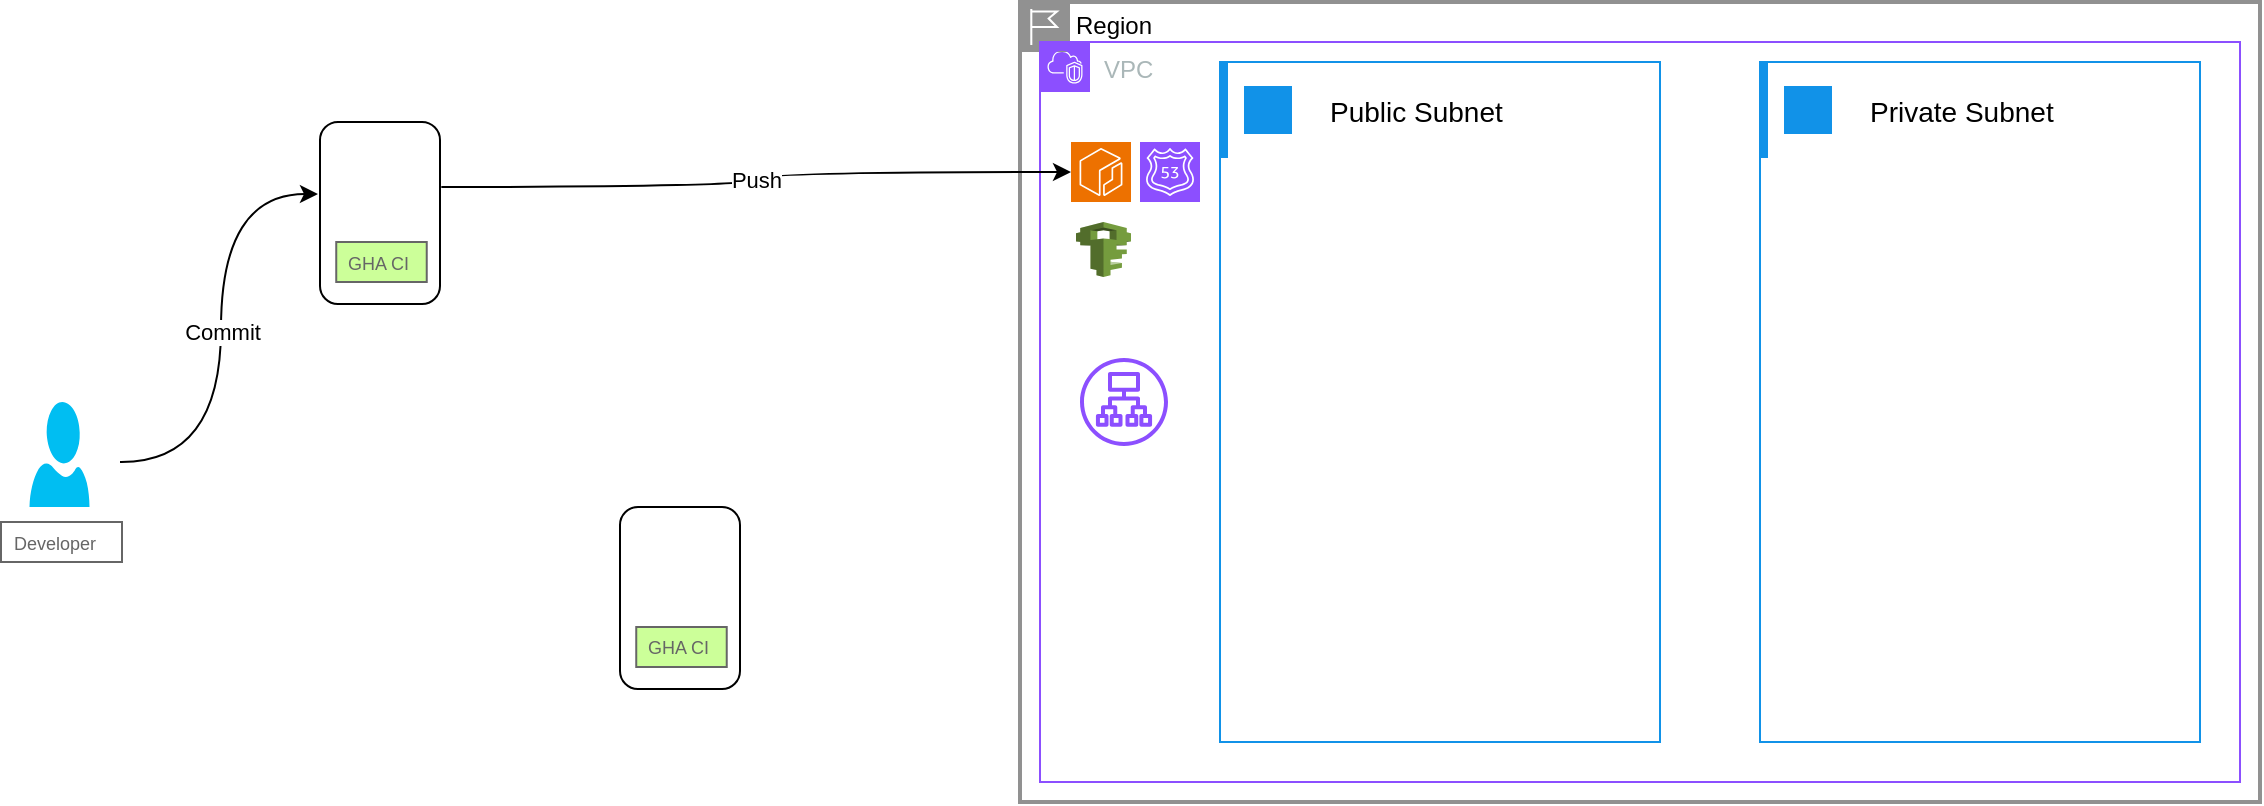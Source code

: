 <mxfile version="25.0.1">
  <diagram name="Page-1" id="5gYnpXYryD7DOzQnUEqz">
    <mxGraphModel dx="1434" dy="726" grid="1" gridSize="10" guides="1" tooltips="1" connect="1" arrows="1" fold="1" page="1" pageScale="1" pageWidth="2339" pageHeight="3300" math="0" shadow="0">
      <root>
        <mxCell id="0" />
        <mxCell id="1" parent="0" />
        <mxCell id="a26pxGn67UHz9VoN3ciq-1" value="" style="verticalLabelPosition=bottom;html=1;verticalAlign=top;align=center;strokeColor=none;fillColor=#00BEF2;shape=mxgraph.azure.user;" parent="1" vertex="1">
          <mxGeometry x="34.75" y="290" width="30" height="52.5" as="geometry" />
        </mxCell>
        <mxCell id="a26pxGn67UHz9VoN3ciq-8" value="Region" style="shape=mxgraph.ibm.box;prType=region;fontStyle=0;verticalAlign=top;align=left;spacingLeft=32;spacingTop=4;fillColor=none;rounded=0;whiteSpace=wrap;html=1;strokeColor=#919191;strokeWidth=2;dashed=0;container=1;spacing=-4;collapsible=0;expand=0;recursiveResize=0;" parent="1" vertex="1">
          <mxGeometry x="530" y="90" width="620" height="400" as="geometry" />
        </mxCell>
        <mxCell id="a26pxGn67UHz9VoN3ciq-17" value="" style="container=1;collapsible=0;expand=0;recursiveResize=0;html=1;whiteSpace=wrap;strokeColor=#1192E8;fillColor=none;strokeWidth=1" parent="a26pxGn67UHz9VoN3ciq-8" vertex="1">
          <mxGeometry x="370" y="30" width="220" height="340" as="geometry" />
        </mxCell>
        <mxCell id="a26pxGn67UHz9VoN3ciq-18" value="Private Subnet" style="shape=rect;fillColor=none;aspect=fixed;resizable=0;labelPosition=right;verticalLabelPosition=middle;align=left;verticalAlign=middle;strokeColor=none;part=1;spacingLeft=5;fontSize=14;" parent="a26pxGn67UHz9VoN3ciq-17" vertex="1">
          <mxGeometry width="48" height="48" relative="1" as="geometry" />
        </mxCell>
        <mxCell id="a26pxGn67UHz9VoN3ciq-19" value="" style="fillColor=#1192E8;shape=mxgraph.ibm_cloud.ibm-cloud--subnets;strokeColor=none;dashed=0;outlineConnect=0;html=1;labelPosition=center;verticalLabelPosition=bottom;verticalAlign=top;part=1;movable=0;resizable=0;rotatable=0;" parent="a26pxGn67UHz9VoN3ciq-18" vertex="1">
          <mxGeometry width="24" height="24" relative="1" as="geometry">
            <mxPoint x="12" y="12" as="offset" />
          </mxGeometry>
        </mxCell>
        <mxCell id="a26pxGn67UHz9VoN3ciq-20" value="" style="shape=rect;fillColor=#1192E8;aspect=fixed;resizable=0;labelPosition=right;verticalLabelPosition=middle;align=left;verticalAlign=middle;strokeColor=none;part=1;spacingLeft=5;fontSize=14;" parent="a26pxGn67UHz9VoN3ciq-17" vertex="1">
          <mxGeometry width="4" height="48" relative="1" as="geometry" />
        </mxCell>
        <mxCell id="a8FjTfae8KgfzMrMtj-Q-2" value="" style="sketch=0;outlineConnect=0;fontColor=#232F3E;fillColor=#759C3E;strokeColor=#ffffff;dashed=0;verticalLabelPosition=bottom;verticalAlign=top;align=center;html=1;fontSize=12;fontStyle=0;aspect=fixed;shape=mxgraph.aws3.iam;resIcon=mxgraph.aws4.route_53;gradientColor=none;" vertex="1" parent="a26pxGn67UHz9VoN3ciq-8">
          <mxGeometry x="28" y="110" width="27.5" height="27.5" as="geometry" />
        </mxCell>
        <mxCell id="a8FjTfae8KgfzMrMtj-Q-3" value="" style="sketch=0;points=[[0,0,0],[0.25,0,0],[0.5,0,0],[0.75,0,0],[1,0,0],[0,1,0],[0.25,1,0],[0.5,1,0],[0.75,1,0],[1,1,0],[0,0.25,0],[0,0.5,0],[0,0.75,0],[1,0.25,0],[1,0.5,0],[1,0.75,0]];outlineConnect=0;fontColor=#232F3E;fillColor=#8C4FFF;strokeColor=#ffffff;dashed=0;verticalLabelPosition=bottom;verticalAlign=top;align=center;html=1;fontSize=12;fontStyle=0;aspect=fixed;shape=mxgraph.aws4.resourceIcon;resIcon=mxgraph.aws4.route_53;" vertex="1" parent="a26pxGn67UHz9VoN3ciq-8">
          <mxGeometry x="60" y="70" width="30" height="30" as="geometry" />
        </mxCell>
        <mxCell id="a26pxGn67UHz9VoN3ciq-31" value="" style="sketch=0;points=[[0,0,0],[0.25,0,0],[0.5,0,0],[0.75,0,0],[1,0,0],[0,1,0],[0.25,1,0],[0.5,1,0],[0.75,1,0],[1,1,0],[0,0.25,0],[0,0.5,0],[0,0.75,0],[1,0.25,0],[1,0.5,0],[1,0.75,0]];outlineConnect=0;fontColor=#232F3E;fillColor=#ED7100;strokeColor=#ffffff;dashed=0;verticalLabelPosition=bottom;verticalAlign=top;align=center;html=1;fontSize=12;fontStyle=0;aspect=fixed;shape=mxgraph.aws4.resourceIcon;resIcon=mxgraph.aws4.ecr;" parent="a26pxGn67UHz9VoN3ciq-8" vertex="1">
          <mxGeometry x="25.5" y="70" width="30" height="30" as="geometry" />
        </mxCell>
        <mxCell id="a26pxGn67UHz9VoN3ciq-12" value="VPC" style="points=[[0,0],[0.25,0],[0.5,0],[0.75,0],[1,0],[1,0.25],[1,0.5],[1,0.75],[1,1],[0.75,1],[0.5,1],[0.25,1],[0,1],[0,0.75],[0,0.5],[0,0.25]];outlineConnect=0;gradientColor=none;html=1;whiteSpace=wrap;fontSize=12;fontStyle=0;container=1;pointerEvents=0;collapsible=0;recursiveResize=0;shape=mxgraph.aws4.group;grIcon=mxgraph.aws4.group_vpc2;strokeColor=#8C4FFF;fillColor=none;verticalAlign=top;align=left;spacingLeft=30;fontColor=#AAB7B8;dashed=0;" parent="1" vertex="1">
          <mxGeometry x="540" y="110" width="600" height="370" as="geometry" />
        </mxCell>
        <mxCell id="a26pxGn67UHz9VoN3ciq-28" value="" style="sketch=0;outlineConnect=0;fontColor=#232F3E;gradientColor=none;fillColor=#8C4FFF;strokeColor=none;dashed=0;verticalLabelPosition=bottom;verticalAlign=top;align=center;html=1;fontSize=12;fontStyle=0;aspect=fixed;pointerEvents=1;shape=mxgraph.aws4.application_load_balancer;" parent="a26pxGn67UHz9VoN3ciq-12" vertex="1">
          <mxGeometry x="20" y="158" width="44" height="44" as="geometry" />
        </mxCell>
        <mxCell id="a26pxGn67UHz9VoN3ciq-13" value="" style="container=1;collapsible=0;expand=0;recursiveResize=0;html=1;whiteSpace=wrap;strokeColor=#1192E8;fillColor=none;strokeWidth=1" parent="1" vertex="1">
          <mxGeometry x="630" y="120" width="220" height="340" as="geometry" />
        </mxCell>
        <mxCell id="a26pxGn67UHz9VoN3ciq-14" value="Public Subnet" style="shape=rect;fillColor=none;aspect=fixed;resizable=0;labelPosition=right;verticalLabelPosition=middle;align=left;verticalAlign=middle;strokeColor=none;part=1;spacingLeft=5;fontSize=14;" parent="a26pxGn67UHz9VoN3ciq-13" vertex="1">
          <mxGeometry width="48" height="48" relative="1" as="geometry" />
        </mxCell>
        <mxCell id="a26pxGn67UHz9VoN3ciq-15" value="" style="fillColor=#1192E8;shape=mxgraph.ibm_cloud.ibm-cloud--subnets;strokeColor=none;dashed=0;outlineConnect=0;html=1;labelPosition=center;verticalLabelPosition=bottom;verticalAlign=top;part=1;movable=0;resizable=0;rotatable=0;" parent="a26pxGn67UHz9VoN3ciq-14" vertex="1">
          <mxGeometry width="24" height="24" relative="1" as="geometry">
            <mxPoint x="12" y="12" as="offset" />
          </mxGeometry>
        </mxCell>
        <mxCell id="a26pxGn67UHz9VoN3ciq-16" value="" style="shape=rect;fillColor=#1192E8;aspect=fixed;resizable=0;labelPosition=right;verticalLabelPosition=middle;align=left;verticalAlign=middle;strokeColor=none;part=1;spacingLeft=5;fontSize=14;" parent="a26pxGn67UHz9VoN3ciq-13" vertex="1">
          <mxGeometry width="4" height="48" relative="1" as="geometry" />
        </mxCell>
        <mxCell id="a8FjTfae8KgfzMrMtj-Q-6" value="&lt;font style=&quot;font-size: 9px;&quot;&gt;Developer&lt;/font&gt;" style="strokeWidth=1;shadow=0;dashed=0;align=center;html=1;shape=mxgraph.mockup.text.textBox;fontColor=#666666;align=left;fontSize=17;spacingLeft=4;spacingTop=-3;whiteSpace=wrap;strokeColor=#666666;mainText=" vertex="1" parent="1">
          <mxGeometry x="20.5" y="350" width="60.5" height="20" as="geometry" />
        </mxCell>
        <mxCell id="a8FjTfae8KgfzMrMtj-Q-10" value="" style="group" vertex="1" connectable="0" parent="1">
          <mxGeometry x="180" y="150" width="60" height="91" as="geometry" />
        </mxCell>
        <mxCell id="a8FjTfae8KgfzMrMtj-Q-7" value="" style="rounded=1;whiteSpace=wrap;html=1;" vertex="1" parent="a8FjTfae8KgfzMrMtj-Q-10">
          <mxGeometry width="60" height="91" as="geometry" />
        </mxCell>
        <mxCell id="a8FjTfae8KgfzMrMtj-Q-4" value="" style="shape=image;html=1;verticalAlign=top;verticalLabelPosition=bottom;labelBackgroundColor=#ffffff;imageAspect=0;aspect=fixed;image=https://cdn4.iconfinder.com/data/icons/ionicons/512/icon-social-github-128.png" vertex="1" parent="a8FjTfae8KgfzMrMtj-Q-10">
          <mxGeometry x="5.25" y="1" width="49" height="49" as="geometry" />
        </mxCell>
        <mxCell id="a8FjTfae8KgfzMrMtj-Q-5" value="&lt;font style=&quot;font-size: 9px;&quot;&gt;GHA CI&lt;/font&gt;" style="strokeWidth=1;shadow=0;dashed=0;align=center;html=1;shape=mxgraph.mockup.text.textBox;fontColor=#666666;align=left;fontSize=17;spacingLeft=4;spacingTop=-3;whiteSpace=wrap;strokeColor=#666666;mainText=;fillColor=#CCFF99;" vertex="1" parent="a8FjTfae8KgfzMrMtj-Q-10">
          <mxGeometry x="8.12" y="60" width="45.25" height="20" as="geometry" />
        </mxCell>
        <mxCell id="a8FjTfae8KgfzMrMtj-Q-11" value="" style="group" vertex="1" connectable="0" parent="1">
          <mxGeometry x="330" y="342.5" width="60" height="91" as="geometry" />
        </mxCell>
        <mxCell id="a8FjTfae8KgfzMrMtj-Q-12" value="" style="rounded=1;whiteSpace=wrap;html=1;" vertex="1" parent="a8FjTfae8KgfzMrMtj-Q-11">
          <mxGeometry width="60" height="91" as="geometry" />
        </mxCell>
        <mxCell id="a8FjTfae8KgfzMrMtj-Q-13" value="" style="shape=image;html=1;verticalAlign=top;verticalLabelPosition=bottom;labelBackgroundColor=#ffffff;imageAspect=0;aspect=fixed;image=https://cdn4.iconfinder.com/data/icons/ionicons/512/icon-social-github-128.png" vertex="1" parent="a8FjTfae8KgfzMrMtj-Q-11">
          <mxGeometry x="5.25" y="1" width="49" height="49" as="geometry" />
        </mxCell>
        <mxCell id="a8FjTfae8KgfzMrMtj-Q-14" value="&lt;font style=&quot;font-size: 9px;&quot;&gt;GHA CI&lt;/font&gt;" style="strokeWidth=1;shadow=0;dashed=0;align=center;html=1;shape=mxgraph.mockup.text.textBox;fontColor=#666666;align=left;fontSize=17;spacingLeft=4;spacingTop=-3;whiteSpace=wrap;strokeColor=#666666;mainText=;fillColor=#CCFF99;" vertex="1" parent="a8FjTfae8KgfzMrMtj-Q-11">
          <mxGeometry x="8.12" y="60" width="45.25" height="20" as="geometry" />
        </mxCell>
        <mxCell id="a8FjTfae8KgfzMrMtj-Q-15" value="" style="endArrow=classic;html=1;rounded=0;edgeStyle=orthogonalEdgeStyle;entryX=-0.017;entryY=0.396;entryDx=0;entryDy=0;entryPerimeter=0;curved=1;" edge="1" parent="1" target="a8FjTfae8KgfzMrMtj-Q-7">
          <mxGeometry relative="1" as="geometry">
            <mxPoint x="80" y="320" as="sourcePoint" />
            <mxPoint x="170" y="290" as="targetPoint" />
          </mxGeometry>
        </mxCell>
        <mxCell id="a8FjTfae8KgfzMrMtj-Q-16" value="&lt;div&gt;Commit&lt;/div&gt;" style="edgeLabel;resizable=0;html=1;;align=center;verticalAlign=middle;" connectable="0" vertex="1" parent="a8FjTfae8KgfzMrMtj-Q-15">
          <mxGeometry relative="1" as="geometry" />
        </mxCell>
        <mxCell id="a8FjTfae8KgfzMrMtj-Q-17" value="" style="endArrow=classic;html=1;rounded=0;edgeStyle=orthogonalEdgeStyle;curved=1;exitX=1.011;exitY=0.357;exitDx=0;exitDy=0;exitPerimeter=0;" edge="1" parent="1" source="a8FjTfae8KgfzMrMtj-Q-7" target="a26pxGn67UHz9VoN3ciq-31">
          <mxGeometry relative="1" as="geometry">
            <mxPoint x="250" y="184" as="sourcePoint" />
            <mxPoint x="349" y="50" as="targetPoint" />
          </mxGeometry>
        </mxCell>
        <mxCell id="a8FjTfae8KgfzMrMtj-Q-18" value="Push" style="edgeLabel;resizable=0;html=1;;align=center;verticalAlign=middle;" connectable="0" vertex="1" parent="a8FjTfae8KgfzMrMtj-Q-17">
          <mxGeometry relative="1" as="geometry" />
        </mxCell>
      </root>
    </mxGraphModel>
  </diagram>
</mxfile>
